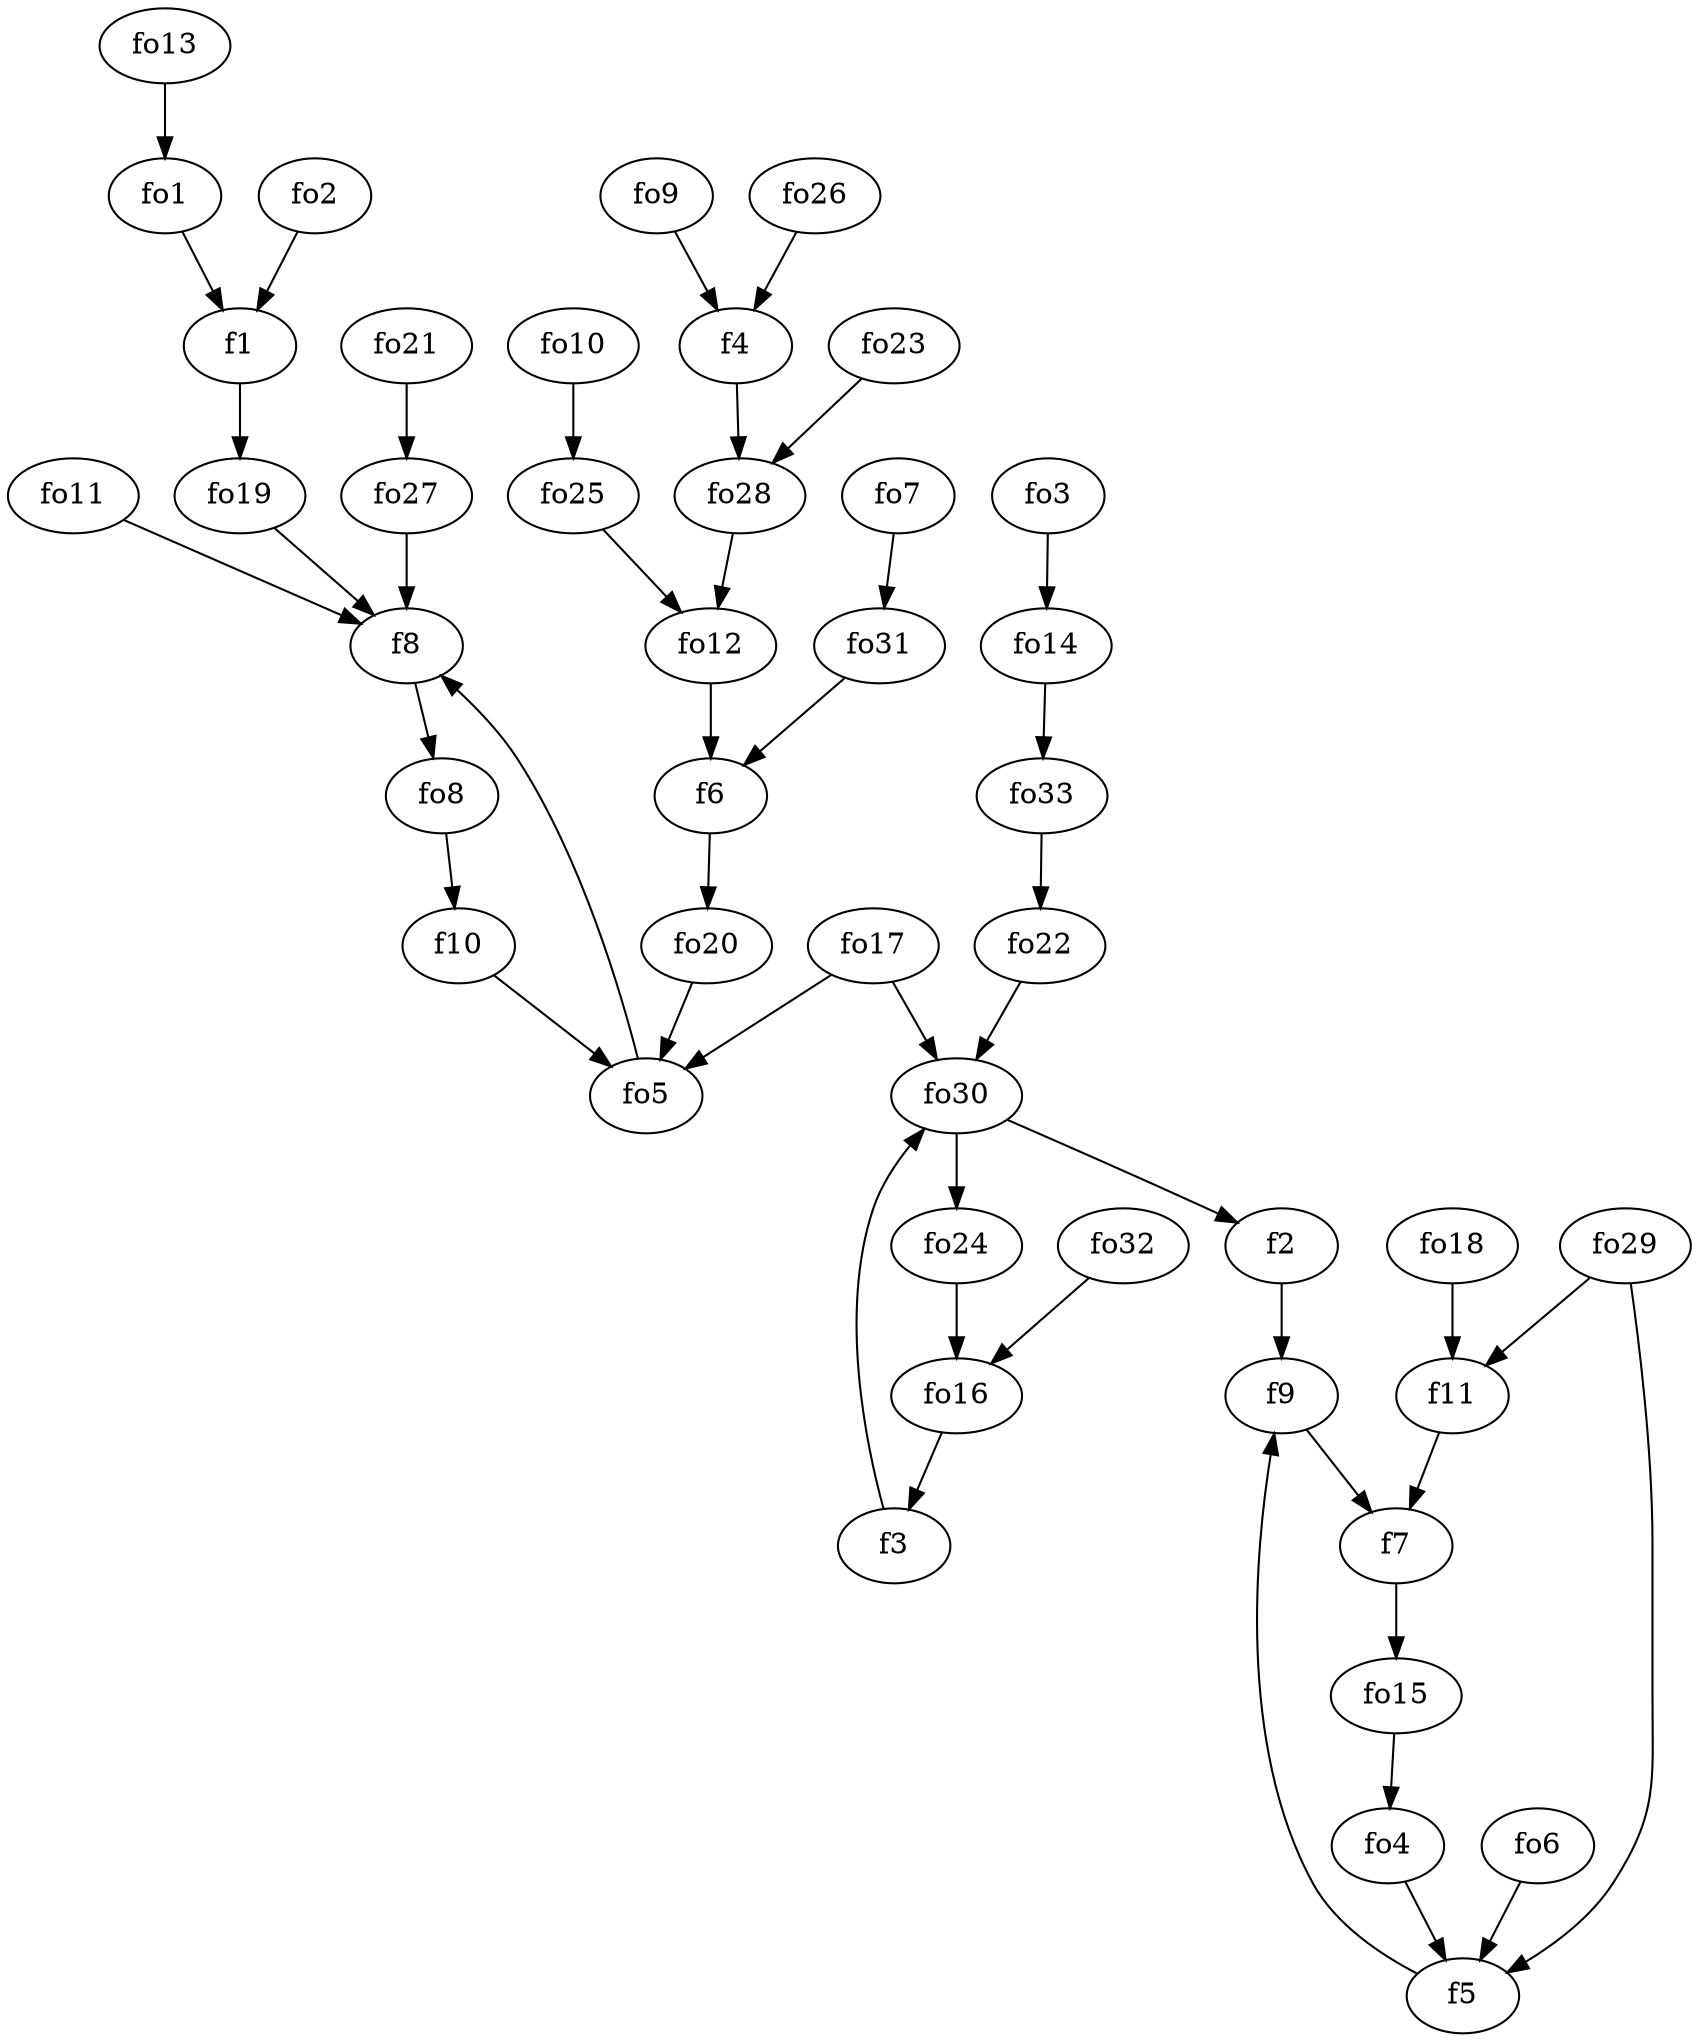 strict digraph  {
f1;
f2;
f3;
f4;
f5;
f6;
f7;
f8;
f9;
f10;
f11;
fo1;
fo2;
fo3;
fo4;
fo5;
fo6;
fo7;
fo8;
fo9;
fo10;
fo11;
fo12;
fo13;
fo14;
fo15;
fo16;
fo17;
fo18;
fo19;
fo20;
fo21;
fo22;
fo23;
fo24;
fo25;
fo26;
fo27;
fo28;
fo29;
fo30;
fo31;
fo32;
fo33;
f1 -> fo19  [weight=2];
f2 -> f9  [weight=2];
f3 -> fo30  [weight=2];
f4 -> fo28  [weight=2];
f5 -> f9  [weight=2];
f6 -> fo20  [weight=2];
f7 -> fo15  [weight=2];
f8 -> fo8  [weight=2];
f9 -> f7  [weight=2];
f10 -> fo5  [weight=2];
f11 -> f7  [weight=2];
fo1 -> f1  [weight=2];
fo2 -> f1  [weight=2];
fo3 -> fo14  [weight=2];
fo4 -> f5  [weight=2];
fo5 -> f8  [weight=2];
fo6 -> f5  [weight=2];
fo7 -> fo31  [weight=2];
fo8 -> f10  [weight=2];
fo9 -> f4  [weight=2];
fo10 -> fo25  [weight=2];
fo11 -> f8  [weight=2];
fo12 -> f6  [weight=2];
fo13 -> fo1  [weight=2];
fo14 -> fo33  [weight=2];
fo15 -> fo4  [weight=2];
fo16 -> f3  [weight=2];
fo17 -> fo5  [weight=2];
fo17 -> fo30  [weight=2];
fo18 -> f11  [weight=2];
fo19 -> f8  [weight=2];
fo20 -> fo5  [weight=2];
fo21 -> fo27  [weight=2];
fo22 -> fo30  [weight=2];
fo23 -> fo28  [weight=2];
fo24 -> fo16  [weight=2];
fo25 -> fo12  [weight=2];
fo26 -> f4  [weight=2];
fo27 -> f8  [weight=2];
fo28 -> fo12  [weight=2];
fo29 -> f11  [weight=2];
fo29 -> f5  [weight=2];
fo30 -> fo24  [weight=2];
fo30 -> f2  [weight=2];
fo31 -> f6  [weight=2];
fo32 -> fo16  [weight=2];
fo33 -> fo22  [weight=2];
}

